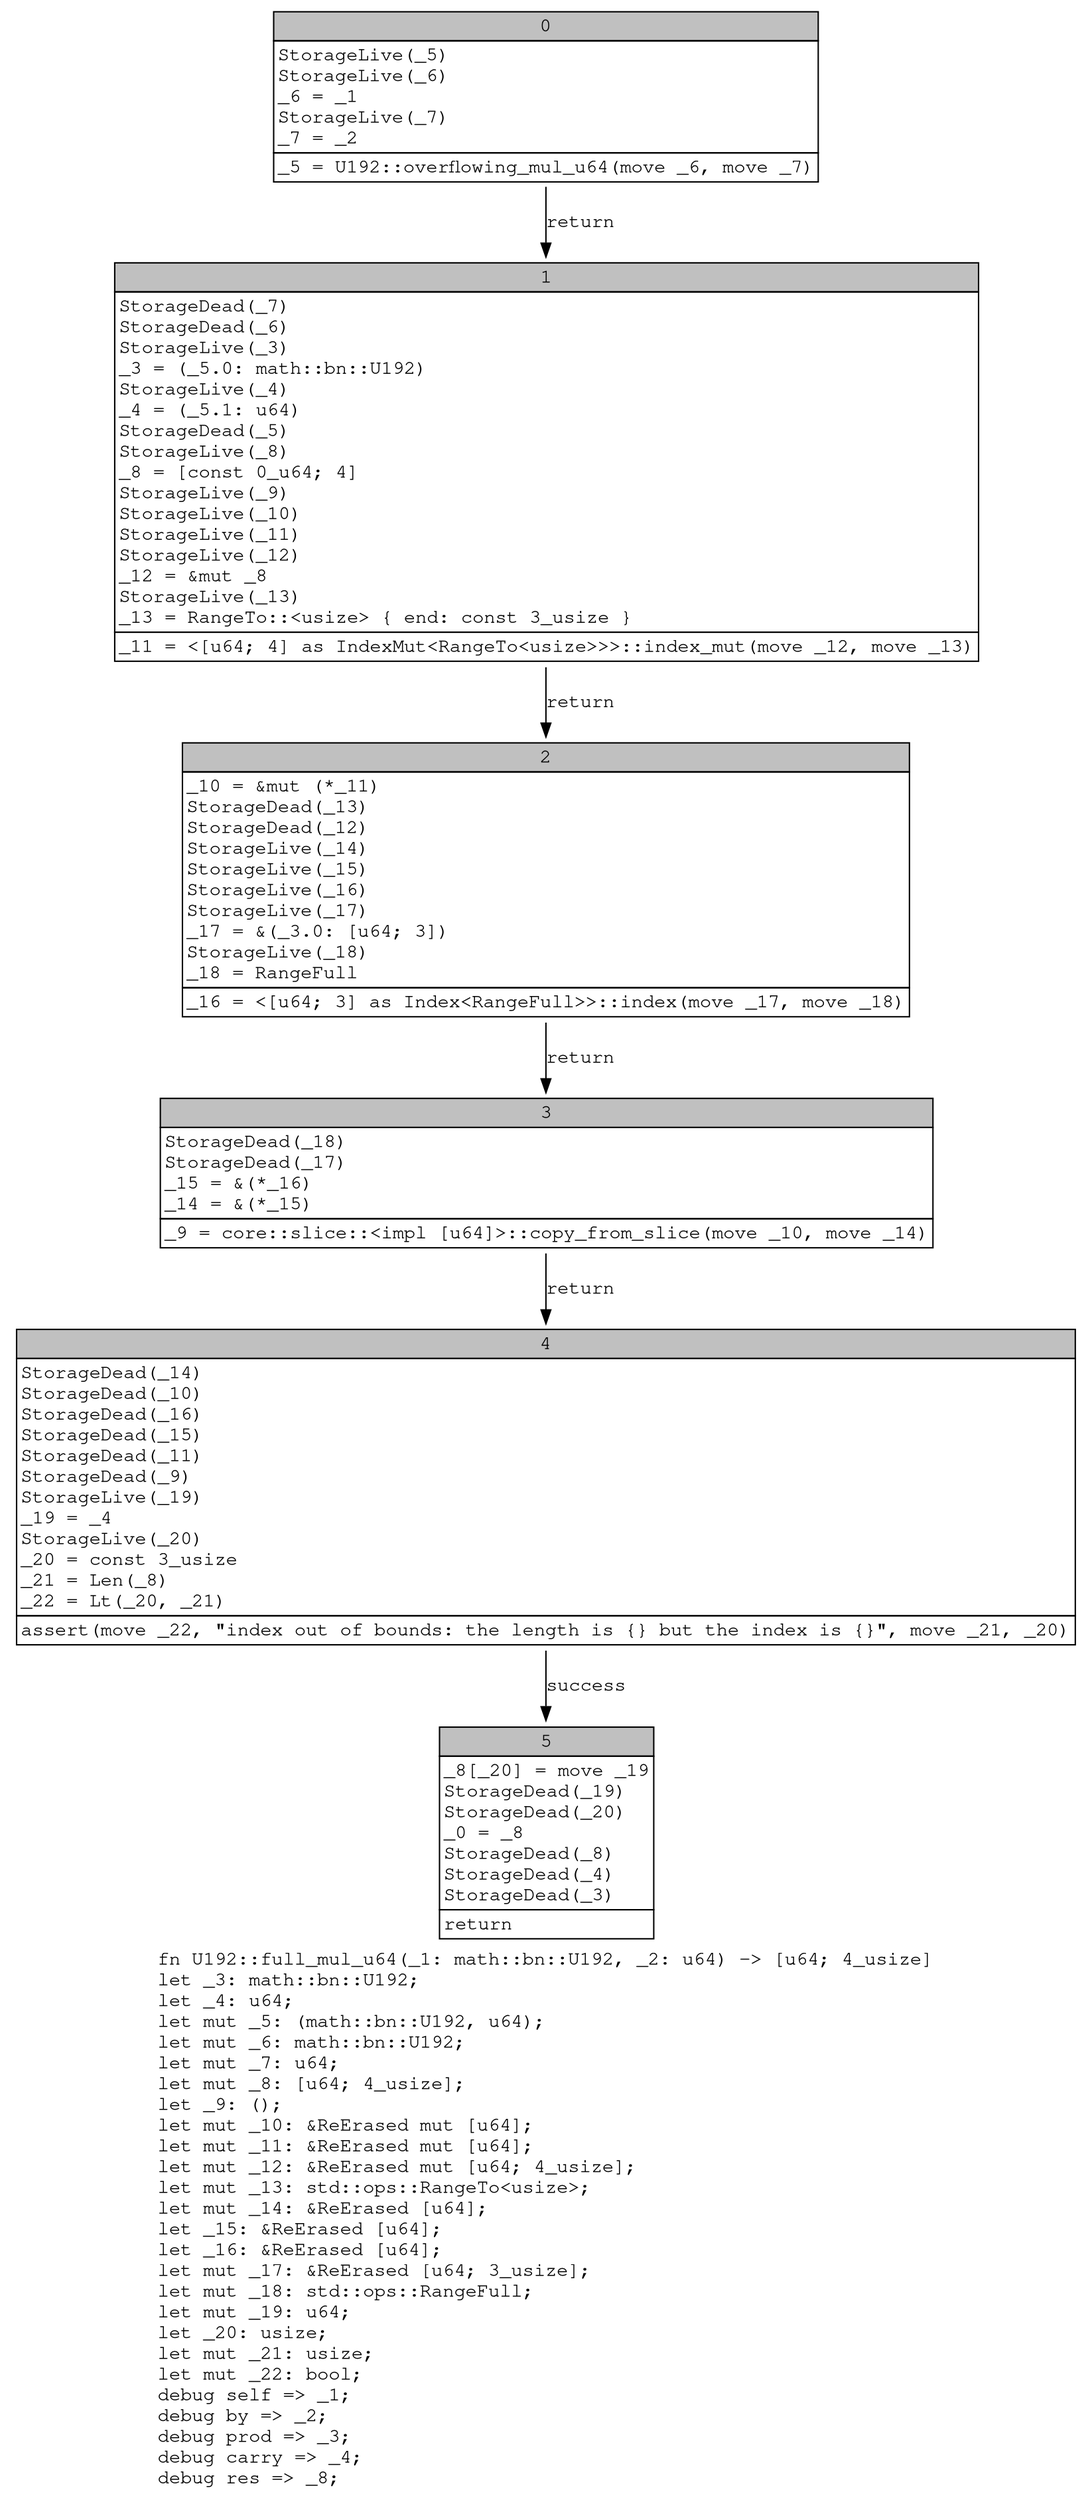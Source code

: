 digraph Mir_0_14503 {
    graph [fontname="Courier, monospace"];
    node [fontname="Courier, monospace"];
    edge [fontname="Courier, monospace"];
    label=<fn U192::full_mul_u64(_1: math::bn::U192, _2: u64) -&gt; [u64; 4_usize]<br align="left"/>let _3: math::bn::U192;<br align="left"/>let _4: u64;<br align="left"/>let mut _5: (math::bn::U192, u64);<br align="left"/>let mut _6: math::bn::U192;<br align="left"/>let mut _7: u64;<br align="left"/>let mut _8: [u64; 4_usize];<br align="left"/>let _9: ();<br align="left"/>let mut _10: &amp;ReErased mut [u64];<br align="left"/>let mut _11: &amp;ReErased mut [u64];<br align="left"/>let mut _12: &amp;ReErased mut [u64; 4_usize];<br align="left"/>let mut _13: std::ops::RangeTo&lt;usize&gt;;<br align="left"/>let mut _14: &amp;ReErased [u64];<br align="left"/>let _15: &amp;ReErased [u64];<br align="left"/>let _16: &amp;ReErased [u64];<br align="left"/>let mut _17: &amp;ReErased [u64; 3_usize];<br align="left"/>let mut _18: std::ops::RangeFull;<br align="left"/>let mut _19: u64;<br align="left"/>let _20: usize;<br align="left"/>let mut _21: usize;<br align="left"/>let mut _22: bool;<br align="left"/>debug self =&gt; _1;<br align="left"/>debug by =&gt; _2;<br align="left"/>debug prod =&gt; _3;<br align="left"/>debug carry =&gt; _4;<br align="left"/>debug res =&gt; _8;<br align="left"/>>;
    bb0__0_14503 [shape="none", label=<<table border="0" cellborder="1" cellspacing="0"><tr><td bgcolor="gray" align="center" colspan="1">0</td></tr><tr><td align="left" balign="left">StorageLive(_5)<br/>StorageLive(_6)<br/>_6 = _1<br/>StorageLive(_7)<br/>_7 = _2<br/></td></tr><tr><td align="left">_5 = U192::overflowing_mul_u64(move _6, move _7)</td></tr></table>>];
    bb1__0_14503 [shape="none", label=<<table border="0" cellborder="1" cellspacing="0"><tr><td bgcolor="gray" align="center" colspan="1">1</td></tr><tr><td align="left" balign="left">StorageDead(_7)<br/>StorageDead(_6)<br/>StorageLive(_3)<br/>_3 = (_5.0: math::bn::U192)<br/>StorageLive(_4)<br/>_4 = (_5.1: u64)<br/>StorageDead(_5)<br/>StorageLive(_8)<br/>_8 = [const 0_u64; 4]<br/>StorageLive(_9)<br/>StorageLive(_10)<br/>StorageLive(_11)<br/>StorageLive(_12)<br/>_12 = &amp;mut _8<br/>StorageLive(_13)<br/>_13 = RangeTo::&lt;usize&gt; { end: const 3_usize }<br/></td></tr><tr><td align="left">_11 = &lt;[u64; 4] as IndexMut&lt;RangeTo&lt;usize&gt;&gt;&gt;::index_mut(move _12, move _13)</td></tr></table>>];
    bb2__0_14503 [shape="none", label=<<table border="0" cellborder="1" cellspacing="0"><tr><td bgcolor="gray" align="center" colspan="1">2</td></tr><tr><td align="left" balign="left">_10 = &amp;mut (*_11)<br/>StorageDead(_13)<br/>StorageDead(_12)<br/>StorageLive(_14)<br/>StorageLive(_15)<br/>StorageLive(_16)<br/>StorageLive(_17)<br/>_17 = &amp;(_3.0: [u64; 3])<br/>StorageLive(_18)<br/>_18 = RangeFull<br/></td></tr><tr><td align="left">_16 = &lt;[u64; 3] as Index&lt;RangeFull&gt;&gt;::index(move _17, move _18)</td></tr></table>>];
    bb3__0_14503 [shape="none", label=<<table border="0" cellborder="1" cellspacing="0"><tr><td bgcolor="gray" align="center" colspan="1">3</td></tr><tr><td align="left" balign="left">StorageDead(_18)<br/>StorageDead(_17)<br/>_15 = &amp;(*_16)<br/>_14 = &amp;(*_15)<br/></td></tr><tr><td align="left">_9 = core::slice::&lt;impl [u64]&gt;::copy_from_slice(move _10, move _14)</td></tr></table>>];
    bb4__0_14503 [shape="none", label=<<table border="0" cellborder="1" cellspacing="0"><tr><td bgcolor="gray" align="center" colspan="1">4</td></tr><tr><td align="left" balign="left">StorageDead(_14)<br/>StorageDead(_10)<br/>StorageDead(_16)<br/>StorageDead(_15)<br/>StorageDead(_11)<br/>StorageDead(_9)<br/>StorageLive(_19)<br/>_19 = _4<br/>StorageLive(_20)<br/>_20 = const 3_usize<br/>_21 = Len(_8)<br/>_22 = Lt(_20, _21)<br/></td></tr><tr><td align="left">assert(move _22, &quot;index out of bounds: the length is {} but the index is {}&quot;, move _21, _20)</td></tr></table>>];
    bb5__0_14503 [shape="none", label=<<table border="0" cellborder="1" cellspacing="0"><tr><td bgcolor="gray" align="center" colspan="1">5</td></tr><tr><td align="left" balign="left">_8[_20] = move _19<br/>StorageDead(_19)<br/>StorageDead(_20)<br/>_0 = _8<br/>StorageDead(_8)<br/>StorageDead(_4)<br/>StorageDead(_3)<br/></td></tr><tr><td align="left">return</td></tr></table>>];
    bb0__0_14503 -> bb1__0_14503 [label="return"];
    bb1__0_14503 -> bb2__0_14503 [label="return"];
    bb2__0_14503 -> bb3__0_14503 [label="return"];
    bb3__0_14503 -> bb4__0_14503 [label="return"];
    bb4__0_14503 -> bb5__0_14503 [label="success"];
}
